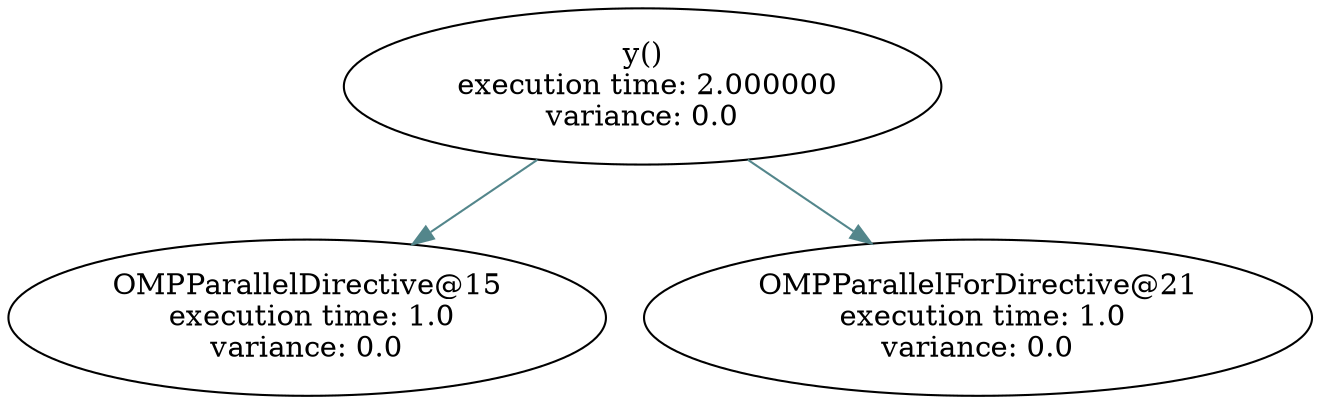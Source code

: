 digraph G {
	graph [bb="0,0,530,188"];
	node [label="\N"];
	"OMPParallelDirective@15"	 [height=1.041,
		label="OMPParallelDirective@15\n execution time: 1.0\nvariance: 0.0",
		pos="120,38",
		width=3.346];
	y	 [height=1.041,
		label="y()\n execution time: 2.000000\nvariance: 0.0",
		pos="257,150",
		width=3.2888];
	y -> "OMPParallelDirective@15"	 [color=cadetblue4,
		pos="e,162.57,73.181 214.4,114.8 200.49,103.62 184.89,91.105 170.46,79.512"];
	"OMPParallelForDirective@21"	 [height=1.041,
		label="OMPParallelForDirective@21\n execution time: 1.0\nvariance: 0.0",
		pos="395,38",
		width=3.7606];
	y -> "OMPParallelForDirective@21"	 [color=cadetblue4,
		pos="e,351.64,73.559 299.91,114.8 313.79,103.73 329.33,91.344 343.76,79.843"];
}
